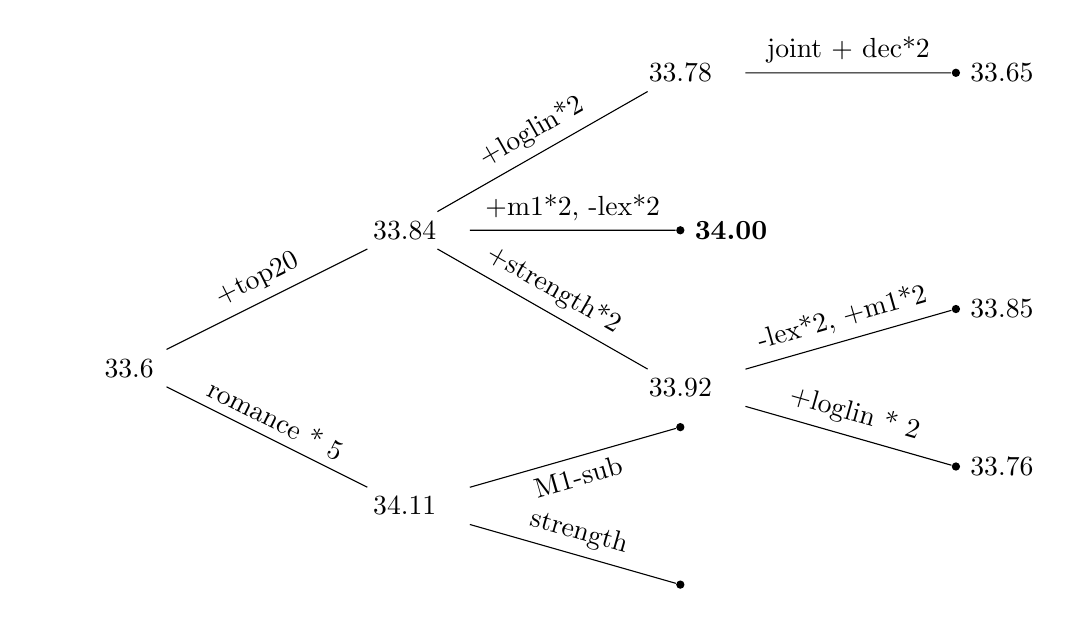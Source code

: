 


% Set the overall layout of the tree
\tikzstyle{level 1}=[level distance=3.5cm, sibling distance=3.5cm]
\tikzstyle{level 2}=[level distance=3.5cm, sibling distance=2cm]

% Define styles for bags and leafs
\tikzstyle{bag} = [text width=4em, text centered]
\tikzstyle{end} = [circle, minimum width=3pt,fill, inner sep=0pt]

% The sloped option gives rotated edge labels. Personally
% I find sloped labels a bit difficult to read. Remove the sloped options
% to get horizontal labels. 
\begin{tikzpicture}[grow=right, sloped][scale=0.4]
\node[bag] {33.6}
	child {
		node[bag] {34.11}
		child {
			node[end, label = left:
			{}] {}
			edge from parent 
			node[above] {strength}
		}
		child {
			node[end, label = left:
			{}] {}
			edge from parent
			node[below] {M1-sub}
		}
		edge from parent
		node[above] {romance * 5}
	}
	child {
		node[bag] {33.84}
	child {
		node[bag] {33.92}
			child {
				node[end, label = right:
				 {33.76}] {}
				edge from parent 
				node[above] {+loglin * 2}
				}
			child {
				node[end, label = right:
				{33.85}] {}
				edge from parent
				node[above] {-lex*2, +m1*2}
			}
		edge from parent
		node[above] {+strength*2}
	}
	child {
		node[end, label = right:
		{\textbf{34.00}}] {}
		edge from parent 
		node[above] {+m1*2, -lex*2}
	}
    child {
        node[bag] {33.78}        
            child {
                node[end, label=right:
                    {33.65}] {}
                edge from parent
                node[above] {joint + dec*2}
            }
            edge from parent
            node[above] {+loglin*2}
    }
    edge from parent
    node[above] {+top20}
    };
   
        
\end{tikzpicture}

